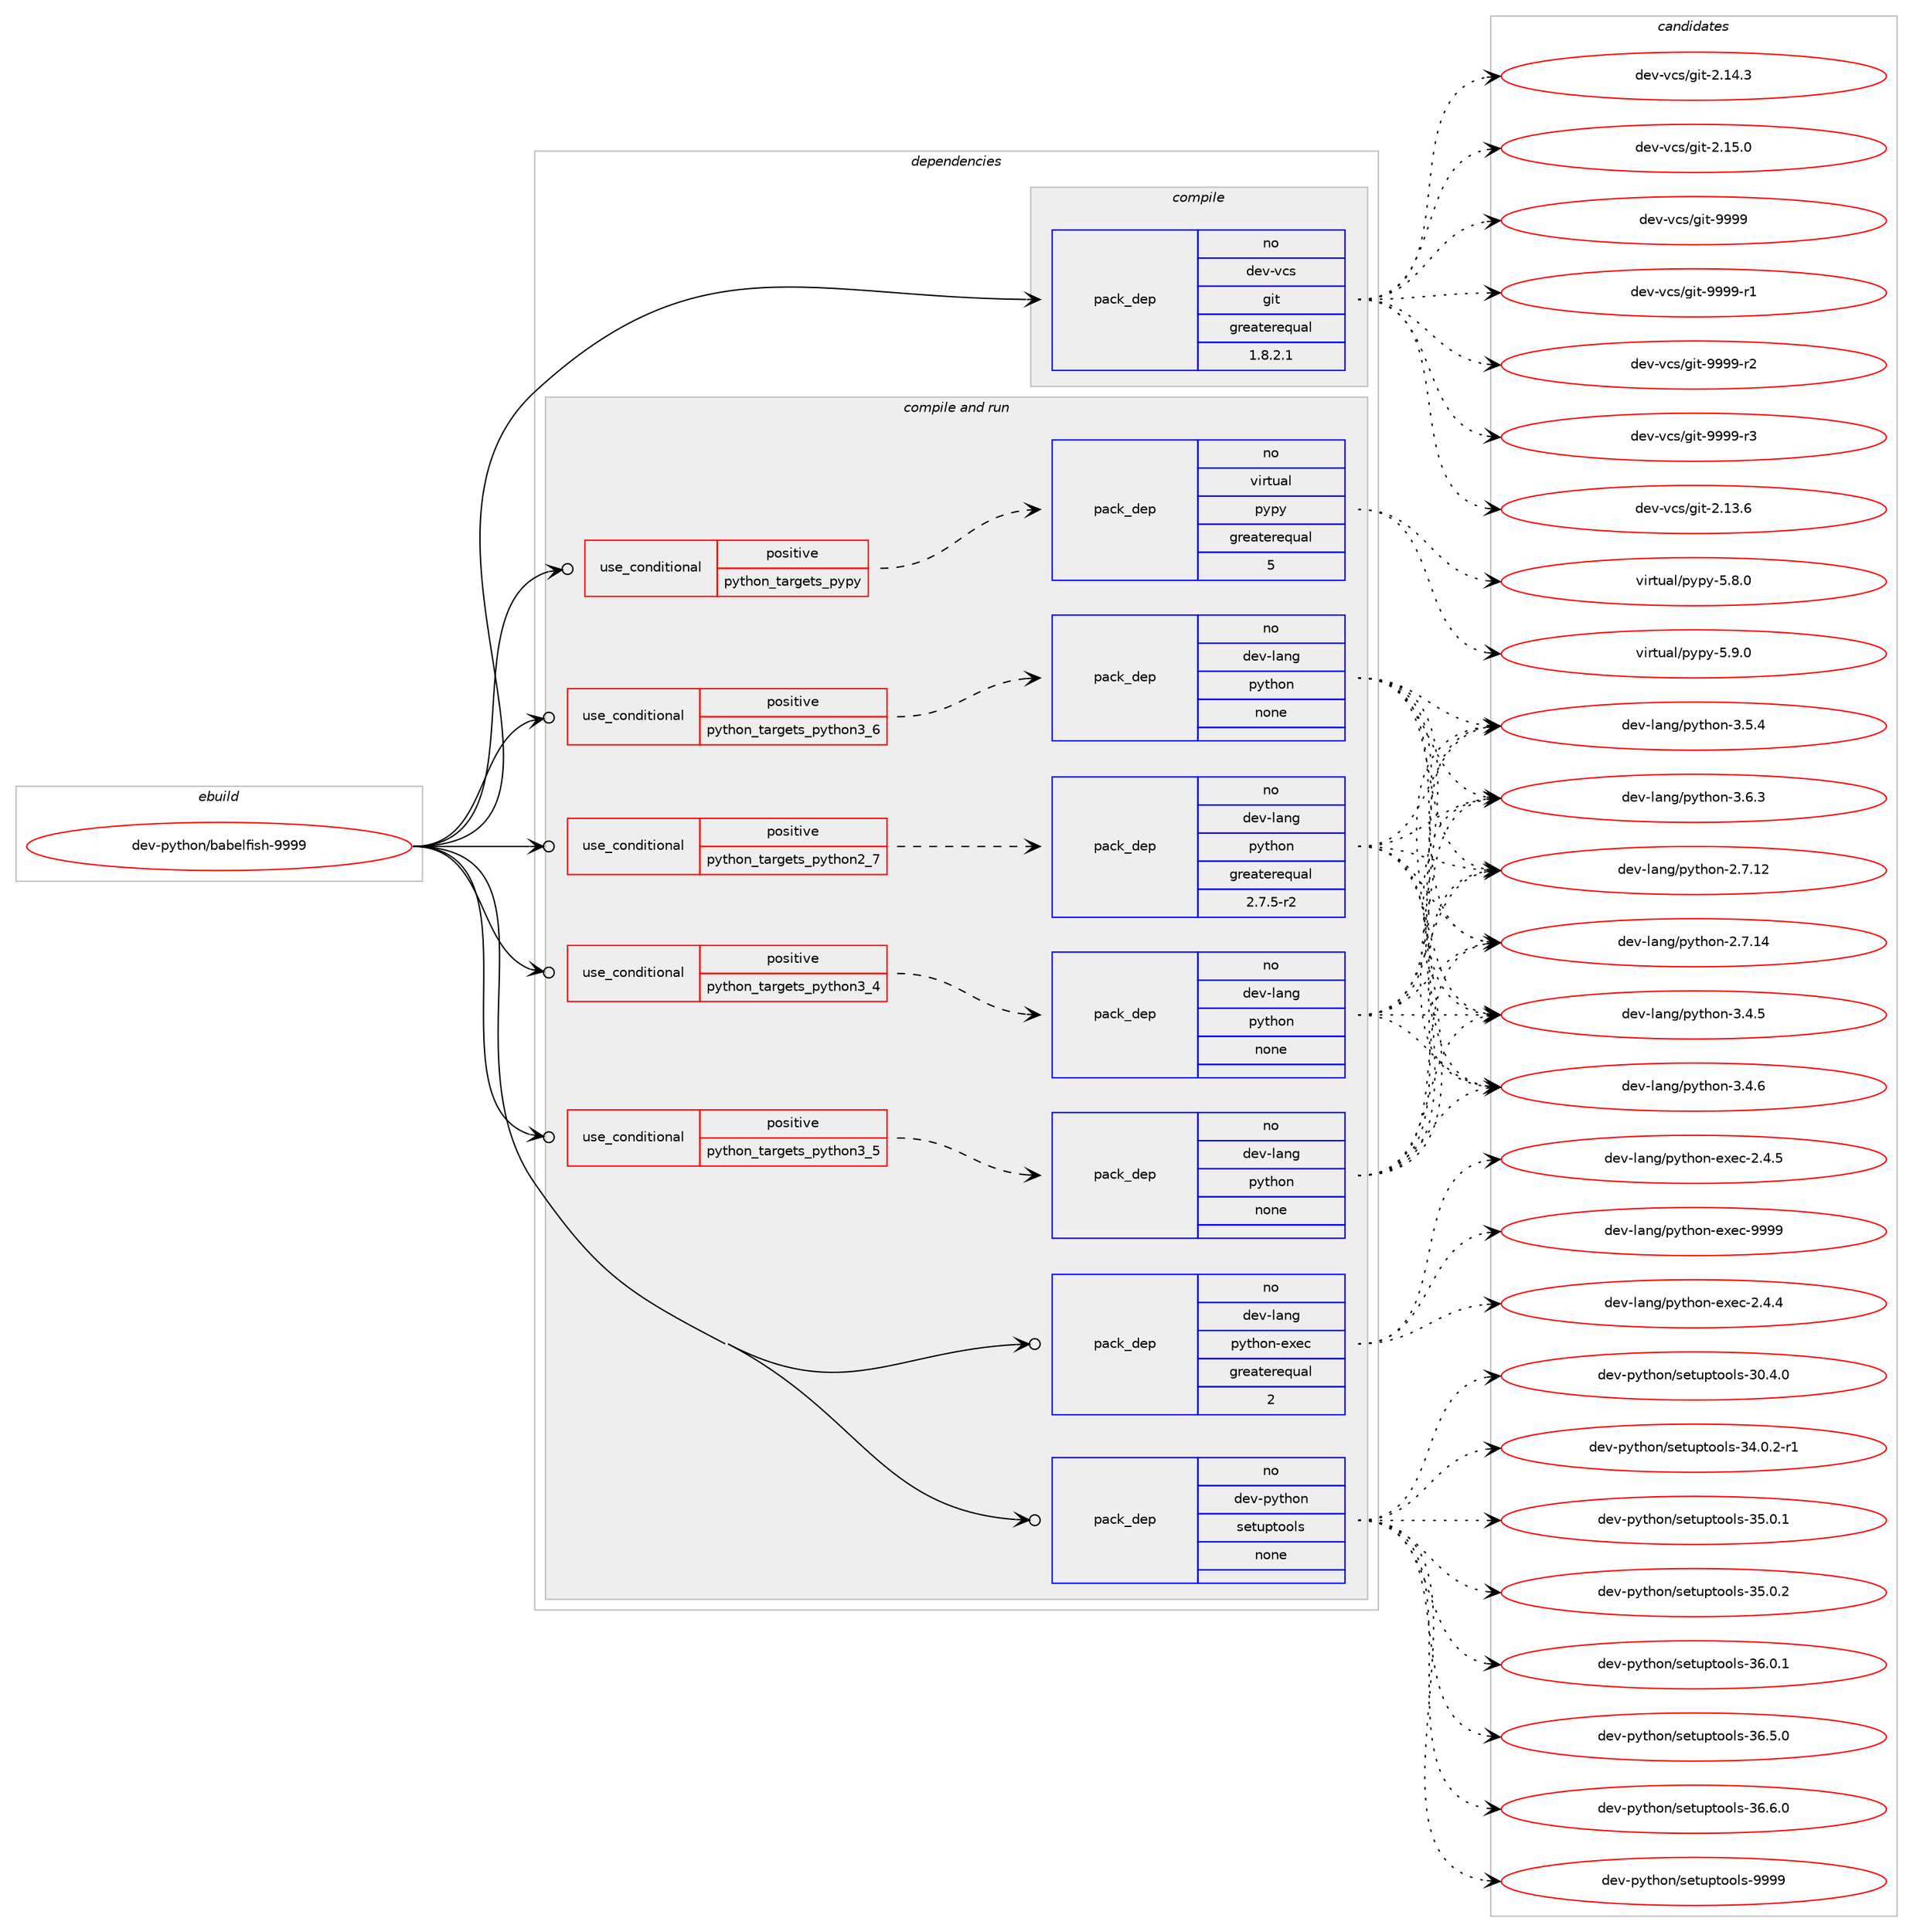 digraph prolog {

# *************
# Graph options
# *************

newrank=true;
concentrate=true;
compound=true;
graph [rankdir=LR,fontname=Helvetica,fontsize=10,ranksep=1.5];#, ranksep=2.5, nodesep=0.2];
edge  [arrowhead=vee];
node  [fontname=Helvetica,fontsize=10];

# **********
# The ebuild
# **********

subgraph cluster_leftcol {
color=gray;
rank=same;
label=<<i>ebuild</i>>;
id [label="dev-python/babelfish-9999", color=red, width=4, href="../dev-python/babelfish-9999.svg"];
}

# ****************
# The dependencies
# ****************

subgraph cluster_midcol {
color=gray;
label=<<i>dependencies</i>>;
subgraph cluster_compile {
fillcolor="#eeeeee";
style=filled;
label=<<i>compile</i>>;
subgraph pack114133 {
dependency147795 [label=<<TABLE BORDER="0" CELLBORDER="1" CELLSPACING="0" CELLPADDING="4" WIDTH="220"><TR><TD ROWSPAN="6" CELLPADDING="30">pack_dep</TD></TR><TR><TD WIDTH="110">no</TD></TR><TR><TD>dev-vcs</TD></TR><TR><TD>git</TD></TR><TR><TD>greaterequal</TD></TR><TR><TD>1.8.2.1</TD></TR></TABLE>>, shape=none, color=blue];
}
id:e -> dependency147795:w [weight=20,style="solid",arrowhead="vee"];
}
subgraph cluster_compileandrun {
fillcolor="#eeeeee";
style=filled;
label=<<i>compile and run</i>>;
subgraph cond29842 {
dependency147796 [label=<<TABLE BORDER="0" CELLBORDER="1" CELLSPACING="0" CELLPADDING="4"><TR><TD ROWSPAN="3" CELLPADDING="10">use_conditional</TD></TR><TR><TD>positive</TD></TR><TR><TD>python_targets_pypy</TD></TR></TABLE>>, shape=none, color=red];
subgraph pack114134 {
dependency147797 [label=<<TABLE BORDER="0" CELLBORDER="1" CELLSPACING="0" CELLPADDING="4" WIDTH="220"><TR><TD ROWSPAN="6" CELLPADDING="30">pack_dep</TD></TR><TR><TD WIDTH="110">no</TD></TR><TR><TD>virtual</TD></TR><TR><TD>pypy</TD></TR><TR><TD>greaterequal</TD></TR><TR><TD>5</TD></TR></TABLE>>, shape=none, color=blue];
}
dependency147796:e -> dependency147797:w [weight=20,style="dashed",arrowhead="vee"];
}
id:e -> dependency147796:w [weight=20,style="solid",arrowhead="odotvee"];
subgraph cond29843 {
dependency147798 [label=<<TABLE BORDER="0" CELLBORDER="1" CELLSPACING="0" CELLPADDING="4"><TR><TD ROWSPAN="3" CELLPADDING="10">use_conditional</TD></TR><TR><TD>positive</TD></TR><TR><TD>python_targets_python2_7</TD></TR></TABLE>>, shape=none, color=red];
subgraph pack114135 {
dependency147799 [label=<<TABLE BORDER="0" CELLBORDER="1" CELLSPACING="0" CELLPADDING="4" WIDTH="220"><TR><TD ROWSPAN="6" CELLPADDING="30">pack_dep</TD></TR><TR><TD WIDTH="110">no</TD></TR><TR><TD>dev-lang</TD></TR><TR><TD>python</TD></TR><TR><TD>greaterequal</TD></TR><TR><TD>2.7.5-r2</TD></TR></TABLE>>, shape=none, color=blue];
}
dependency147798:e -> dependency147799:w [weight=20,style="dashed",arrowhead="vee"];
}
id:e -> dependency147798:w [weight=20,style="solid",arrowhead="odotvee"];
subgraph cond29844 {
dependency147800 [label=<<TABLE BORDER="0" CELLBORDER="1" CELLSPACING="0" CELLPADDING="4"><TR><TD ROWSPAN="3" CELLPADDING="10">use_conditional</TD></TR><TR><TD>positive</TD></TR><TR><TD>python_targets_python3_4</TD></TR></TABLE>>, shape=none, color=red];
subgraph pack114136 {
dependency147801 [label=<<TABLE BORDER="0" CELLBORDER="1" CELLSPACING="0" CELLPADDING="4" WIDTH="220"><TR><TD ROWSPAN="6" CELLPADDING="30">pack_dep</TD></TR><TR><TD WIDTH="110">no</TD></TR><TR><TD>dev-lang</TD></TR><TR><TD>python</TD></TR><TR><TD>none</TD></TR><TR><TD></TD></TR></TABLE>>, shape=none, color=blue];
}
dependency147800:e -> dependency147801:w [weight=20,style="dashed",arrowhead="vee"];
}
id:e -> dependency147800:w [weight=20,style="solid",arrowhead="odotvee"];
subgraph cond29845 {
dependency147802 [label=<<TABLE BORDER="0" CELLBORDER="1" CELLSPACING="0" CELLPADDING="4"><TR><TD ROWSPAN="3" CELLPADDING="10">use_conditional</TD></TR><TR><TD>positive</TD></TR><TR><TD>python_targets_python3_5</TD></TR></TABLE>>, shape=none, color=red];
subgraph pack114137 {
dependency147803 [label=<<TABLE BORDER="0" CELLBORDER="1" CELLSPACING="0" CELLPADDING="4" WIDTH="220"><TR><TD ROWSPAN="6" CELLPADDING="30">pack_dep</TD></TR><TR><TD WIDTH="110">no</TD></TR><TR><TD>dev-lang</TD></TR><TR><TD>python</TD></TR><TR><TD>none</TD></TR><TR><TD></TD></TR></TABLE>>, shape=none, color=blue];
}
dependency147802:e -> dependency147803:w [weight=20,style="dashed",arrowhead="vee"];
}
id:e -> dependency147802:w [weight=20,style="solid",arrowhead="odotvee"];
subgraph cond29846 {
dependency147804 [label=<<TABLE BORDER="0" CELLBORDER="1" CELLSPACING="0" CELLPADDING="4"><TR><TD ROWSPAN="3" CELLPADDING="10">use_conditional</TD></TR><TR><TD>positive</TD></TR><TR><TD>python_targets_python3_6</TD></TR></TABLE>>, shape=none, color=red];
subgraph pack114138 {
dependency147805 [label=<<TABLE BORDER="0" CELLBORDER="1" CELLSPACING="0" CELLPADDING="4" WIDTH="220"><TR><TD ROWSPAN="6" CELLPADDING="30">pack_dep</TD></TR><TR><TD WIDTH="110">no</TD></TR><TR><TD>dev-lang</TD></TR><TR><TD>python</TD></TR><TR><TD>none</TD></TR><TR><TD></TD></TR></TABLE>>, shape=none, color=blue];
}
dependency147804:e -> dependency147805:w [weight=20,style="dashed",arrowhead="vee"];
}
id:e -> dependency147804:w [weight=20,style="solid",arrowhead="odotvee"];
subgraph pack114139 {
dependency147806 [label=<<TABLE BORDER="0" CELLBORDER="1" CELLSPACING="0" CELLPADDING="4" WIDTH="220"><TR><TD ROWSPAN="6" CELLPADDING="30">pack_dep</TD></TR><TR><TD WIDTH="110">no</TD></TR><TR><TD>dev-lang</TD></TR><TR><TD>python-exec</TD></TR><TR><TD>greaterequal</TD></TR><TR><TD>2</TD></TR></TABLE>>, shape=none, color=blue];
}
id:e -> dependency147806:w [weight=20,style="solid",arrowhead="odotvee"];
subgraph pack114140 {
dependency147807 [label=<<TABLE BORDER="0" CELLBORDER="1" CELLSPACING="0" CELLPADDING="4" WIDTH="220"><TR><TD ROWSPAN="6" CELLPADDING="30">pack_dep</TD></TR><TR><TD WIDTH="110">no</TD></TR><TR><TD>dev-python</TD></TR><TR><TD>setuptools</TD></TR><TR><TD>none</TD></TR><TR><TD></TD></TR></TABLE>>, shape=none, color=blue];
}
id:e -> dependency147807:w [weight=20,style="solid",arrowhead="odotvee"];
}
subgraph cluster_run {
fillcolor="#eeeeee";
style=filled;
label=<<i>run</i>>;
}
}

# **************
# The candidates
# **************

subgraph cluster_choices {
rank=same;
color=gray;
label=<<i>candidates</i>>;

subgraph choice114133 {
color=black;
nodesep=1;
choice10010111845118991154710310511645504649514654 [label="dev-vcs/git-2.13.6", color=red, width=4,href="../dev-vcs/git-2.13.6.svg"];
choice10010111845118991154710310511645504649524651 [label="dev-vcs/git-2.14.3", color=red, width=4,href="../dev-vcs/git-2.14.3.svg"];
choice10010111845118991154710310511645504649534648 [label="dev-vcs/git-2.15.0", color=red, width=4,href="../dev-vcs/git-2.15.0.svg"];
choice1001011184511899115471031051164557575757 [label="dev-vcs/git-9999", color=red, width=4,href="../dev-vcs/git-9999.svg"];
choice10010111845118991154710310511645575757574511449 [label="dev-vcs/git-9999-r1", color=red, width=4,href="../dev-vcs/git-9999-r1.svg"];
choice10010111845118991154710310511645575757574511450 [label="dev-vcs/git-9999-r2", color=red, width=4,href="../dev-vcs/git-9999-r2.svg"];
choice10010111845118991154710310511645575757574511451 [label="dev-vcs/git-9999-r3", color=red, width=4,href="../dev-vcs/git-9999-r3.svg"];
dependency147795:e -> choice10010111845118991154710310511645504649514654:w [style=dotted,weight="100"];
dependency147795:e -> choice10010111845118991154710310511645504649524651:w [style=dotted,weight="100"];
dependency147795:e -> choice10010111845118991154710310511645504649534648:w [style=dotted,weight="100"];
dependency147795:e -> choice1001011184511899115471031051164557575757:w [style=dotted,weight="100"];
dependency147795:e -> choice10010111845118991154710310511645575757574511449:w [style=dotted,weight="100"];
dependency147795:e -> choice10010111845118991154710310511645575757574511450:w [style=dotted,weight="100"];
dependency147795:e -> choice10010111845118991154710310511645575757574511451:w [style=dotted,weight="100"];
}
subgraph choice114134 {
color=black;
nodesep=1;
choice1181051141161179710847112121112121455346564648 [label="virtual/pypy-5.8.0", color=red, width=4,href="../virtual/pypy-5.8.0.svg"];
choice1181051141161179710847112121112121455346574648 [label="virtual/pypy-5.9.0", color=red, width=4,href="../virtual/pypy-5.9.0.svg"];
dependency147797:e -> choice1181051141161179710847112121112121455346564648:w [style=dotted,weight="100"];
dependency147797:e -> choice1181051141161179710847112121112121455346574648:w [style=dotted,weight="100"];
}
subgraph choice114135 {
color=black;
nodesep=1;
choice10010111845108971101034711212111610411111045504655464950 [label="dev-lang/python-2.7.12", color=red, width=4,href="../dev-lang/python-2.7.12.svg"];
choice10010111845108971101034711212111610411111045504655464952 [label="dev-lang/python-2.7.14", color=red, width=4,href="../dev-lang/python-2.7.14.svg"];
choice100101118451089711010347112121116104111110455146524653 [label="dev-lang/python-3.4.5", color=red, width=4,href="../dev-lang/python-3.4.5.svg"];
choice100101118451089711010347112121116104111110455146524654 [label="dev-lang/python-3.4.6", color=red, width=4,href="../dev-lang/python-3.4.6.svg"];
choice100101118451089711010347112121116104111110455146534652 [label="dev-lang/python-3.5.4", color=red, width=4,href="../dev-lang/python-3.5.4.svg"];
choice100101118451089711010347112121116104111110455146544651 [label="dev-lang/python-3.6.3", color=red, width=4,href="../dev-lang/python-3.6.3.svg"];
dependency147799:e -> choice10010111845108971101034711212111610411111045504655464950:w [style=dotted,weight="100"];
dependency147799:e -> choice10010111845108971101034711212111610411111045504655464952:w [style=dotted,weight="100"];
dependency147799:e -> choice100101118451089711010347112121116104111110455146524653:w [style=dotted,weight="100"];
dependency147799:e -> choice100101118451089711010347112121116104111110455146524654:w [style=dotted,weight="100"];
dependency147799:e -> choice100101118451089711010347112121116104111110455146534652:w [style=dotted,weight="100"];
dependency147799:e -> choice100101118451089711010347112121116104111110455146544651:w [style=dotted,weight="100"];
}
subgraph choice114136 {
color=black;
nodesep=1;
choice10010111845108971101034711212111610411111045504655464950 [label="dev-lang/python-2.7.12", color=red, width=4,href="../dev-lang/python-2.7.12.svg"];
choice10010111845108971101034711212111610411111045504655464952 [label="dev-lang/python-2.7.14", color=red, width=4,href="../dev-lang/python-2.7.14.svg"];
choice100101118451089711010347112121116104111110455146524653 [label="dev-lang/python-3.4.5", color=red, width=4,href="../dev-lang/python-3.4.5.svg"];
choice100101118451089711010347112121116104111110455146524654 [label="dev-lang/python-3.4.6", color=red, width=4,href="../dev-lang/python-3.4.6.svg"];
choice100101118451089711010347112121116104111110455146534652 [label="dev-lang/python-3.5.4", color=red, width=4,href="../dev-lang/python-3.5.4.svg"];
choice100101118451089711010347112121116104111110455146544651 [label="dev-lang/python-3.6.3", color=red, width=4,href="../dev-lang/python-3.6.3.svg"];
dependency147801:e -> choice10010111845108971101034711212111610411111045504655464950:w [style=dotted,weight="100"];
dependency147801:e -> choice10010111845108971101034711212111610411111045504655464952:w [style=dotted,weight="100"];
dependency147801:e -> choice100101118451089711010347112121116104111110455146524653:w [style=dotted,weight="100"];
dependency147801:e -> choice100101118451089711010347112121116104111110455146524654:w [style=dotted,weight="100"];
dependency147801:e -> choice100101118451089711010347112121116104111110455146534652:w [style=dotted,weight="100"];
dependency147801:e -> choice100101118451089711010347112121116104111110455146544651:w [style=dotted,weight="100"];
}
subgraph choice114137 {
color=black;
nodesep=1;
choice10010111845108971101034711212111610411111045504655464950 [label="dev-lang/python-2.7.12", color=red, width=4,href="../dev-lang/python-2.7.12.svg"];
choice10010111845108971101034711212111610411111045504655464952 [label="dev-lang/python-2.7.14", color=red, width=4,href="../dev-lang/python-2.7.14.svg"];
choice100101118451089711010347112121116104111110455146524653 [label="dev-lang/python-3.4.5", color=red, width=4,href="../dev-lang/python-3.4.5.svg"];
choice100101118451089711010347112121116104111110455146524654 [label="dev-lang/python-3.4.6", color=red, width=4,href="../dev-lang/python-3.4.6.svg"];
choice100101118451089711010347112121116104111110455146534652 [label="dev-lang/python-3.5.4", color=red, width=4,href="../dev-lang/python-3.5.4.svg"];
choice100101118451089711010347112121116104111110455146544651 [label="dev-lang/python-3.6.3", color=red, width=4,href="../dev-lang/python-3.6.3.svg"];
dependency147803:e -> choice10010111845108971101034711212111610411111045504655464950:w [style=dotted,weight="100"];
dependency147803:e -> choice10010111845108971101034711212111610411111045504655464952:w [style=dotted,weight="100"];
dependency147803:e -> choice100101118451089711010347112121116104111110455146524653:w [style=dotted,weight="100"];
dependency147803:e -> choice100101118451089711010347112121116104111110455146524654:w [style=dotted,weight="100"];
dependency147803:e -> choice100101118451089711010347112121116104111110455146534652:w [style=dotted,weight="100"];
dependency147803:e -> choice100101118451089711010347112121116104111110455146544651:w [style=dotted,weight="100"];
}
subgraph choice114138 {
color=black;
nodesep=1;
choice10010111845108971101034711212111610411111045504655464950 [label="dev-lang/python-2.7.12", color=red, width=4,href="../dev-lang/python-2.7.12.svg"];
choice10010111845108971101034711212111610411111045504655464952 [label="dev-lang/python-2.7.14", color=red, width=4,href="../dev-lang/python-2.7.14.svg"];
choice100101118451089711010347112121116104111110455146524653 [label="dev-lang/python-3.4.5", color=red, width=4,href="../dev-lang/python-3.4.5.svg"];
choice100101118451089711010347112121116104111110455146524654 [label="dev-lang/python-3.4.6", color=red, width=4,href="../dev-lang/python-3.4.6.svg"];
choice100101118451089711010347112121116104111110455146534652 [label="dev-lang/python-3.5.4", color=red, width=4,href="../dev-lang/python-3.5.4.svg"];
choice100101118451089711010347112121116104111110455146544651 [label="dev-lang/python-3.6.3", color=red, width=4,href="../dev-lang/python-3.6.3.svg"];
dependency147805:e -> choice10010111845108971101034711212111610411111045504655464950:w [style=dotted,weight="100"];
dependency147805:e -> choice10010111845108971101034711212111610411111045504655464952:w [style=dotted,weight="100"];
dependency147805:e -> choice100101118451089711010347112121116104111110455146524653:w [style=dotted,weight="100"];
dependency147805:e -> choice100101118451089711010347112121116104111110455146524654:w [style=dotted,weight="100"];
dependency147805:e -> choice100101118451089711010347112121116104111110455146534652:w [style=dotted,weight="100"];
dependency147805:e -> choice100101118451089711010347112121116104111110455146544651:w [style=dotted,weight="100"];
}
subgraph choice114139 {
color=black;
nodesep=1;
choice1001011184510897110103471121211161041111104510112010199455046524652 [label="dev-lang/python-exec-2.4.4", color=red, width=4,href="../dev-lang/python-exec-2.4.4.svg"];
choice1001011184510897110103471121211161041111104510112010199455046524653 [label="dev-lang/python-exec-2.4.5", color=red, width=4,href="../dev-lang/python-exec-2.4.5.svg"];
choice10010111845108971101034711212111610411111045101120101994557575757 [label="dev-lang/python-exec-9999", color=red, width=4,href="../dev-lang/python-exec-9999.svg"];
dependency147806:e -> choice1001011184510897110103471121211161041111104510112010199455046524652:w [style=dotted,weight="100"];
dependency147806:e -> choice1001011184510897110103471121211161041111104510112010199455046524653:w [style=dotted,weight="100"];
dependency147806:e -> choice10010111845108971101034711212111610411111045101120101994557575757:w [style=dotted,weight="100"];
}
subgraph choice114140 {
color=black;
nodesep=1;
choice100101118451121211161041111104711510111611711211611111110811545514846524648 [label="dev-python/setuptools-30.4.0", color=red, width=4,href="../dev-python/setuptools-30.4.0.svg"];
choice1001011184511212111610411111047115101116117112116111111108115455152464846504511449 [label="dev-python/setuptools-34.0.2-r1", color=red, width=4,href="../dev-python/setuptools-34.0.2-r1.svg"];
choice100101118451121211161041111104711510111611711211611111110811545515346484649 [label="dev-python/setuptools-35.0.1", color=red, width=4,href="../dev-python/setuptools-35.0.1.svg"];
choice100101118451121211161041111104711510111611711211611111110811545515346484650 [label="dev-python/setuptools-35.0.2", color=red, width=4,href="../dev-python/setuptools-35.0.2.svg"];
choice100101118451121211161041111104711510111611711211611111110811545515446484649 [label="dev-python/setuptools-36.0.1", color=red, width=4,href="../dev-python/setuptools-36.0.1.svg"];
choice100101118451121211161041111104711510111611711211611111110811545515446534648 [label="dev-python/setuptools-36.5.0", color=red, width=4,href="../dev-python/setuptools-36.5.0.svg"];
choice100101118451121211161041111104711510111611711211611111110811545515446544648 [label="dev-python/setuptools-36.6.0", color=red, width=4,href="../dev-python/setuptools-36.6.0.svg"];
choice10010111845112121116104111110471151011161171121161111111081154557575757 [label="dev-python/setuptools-9999", color=red, width=4,href="../dev-python/setuptools-9999.svg"];
dependency147807:e -> choice100101118451121211161041111104711510111611711211611111110811545514846524648:w [style=dotted,weight="100"];
dependency147807:e -> choice1001011184511212111610411111047115101116117112116111111108115455152464846504511449:w [style=dotted,weight="100"];
dependency147807:e -> choice100101118451121211161041111104711510111611711211611111110811545515346484649:w [style=dotted,weight="100"];
dependency147807:e -> choice100101118451121211161041111104711510111611711211611111110811545515346484650:w [style=dotted,weight="100"];
dependency147807:e -> choice100101118451121211161041111104711510111611711211611111110811545515446484649:w [style=dotted,weight="100"];
dependency147807:e -> choice100101118451121211161041111104711510111611711211611111110811545515446534648:w [style=dotted,weight="100"];
dependency147807:e -> choice100101118451121211161041111104711510111611711211611111110811545515446544648:w [style=dotted,weight="100"];
dependency147807:e -> choice10010111845112121116104111110471151011161171121161111111081154557575757:w [style=dotted,weight="100"];
}
}

}
